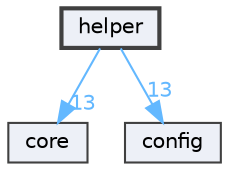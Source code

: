 digraph "helper"
{
 // LATEX_PDF_SIZE
  bgcolor="transparent";
  edge [fontname=Helvetica,fontsize=10,labelfontname=Helvetica,labelfontsize=10];
  node [fontname=Helvetica,fontsize=10,shape=box,height=0.2,width=0.4];
  compound=true
  dir_d634f21e635b1ea642c8b957ecf78b4f [label="helper", fillcolor="#edf0f7", color="grey25", style="filled,bold", URL="dir_d634f21e635b1ea642c8b957ecf78b4f.html",tooltip=""];
  dir_4270bfced15e0e73154b13468c7c9ad9 [label="core", fillcolor="#edf0f7", color="grey25", style="filled", URL="dir_4270bfced15e0e73154b13468c7c9ad9.html",tooltip=""];
  dir_9f351d46ce3cc29445a41dc3a31e6919 [label="config", fillcolor="#edf0f7", color="grey25", style="filled", URL="dir_9f351d46ce3cc29445a41dc3a31e6919.html",tooltip=""];
  dir_d634f21e635b1ea642c8b957ecf78b4f->dir_4270bfced15e0e73154b13468c7c9ad9 [headlabel="13", labeldistance=1.5 headhref="dir_000010_000004.html" href="dir_000010_000004.html" color="steelblue1" fontcolor="steelblue1"];
  dir_d634f21e635b1ea642c8b957ecf78b4f->dir_9f351d46ce3cc29445a41dc3a31e6919 [headlabel="13", labeldistance=1.5 headhref="dir_000010_000003.html" href="dir_000010_000003.html" color="steelblue1" fontcolor="steelblue1"];
}
